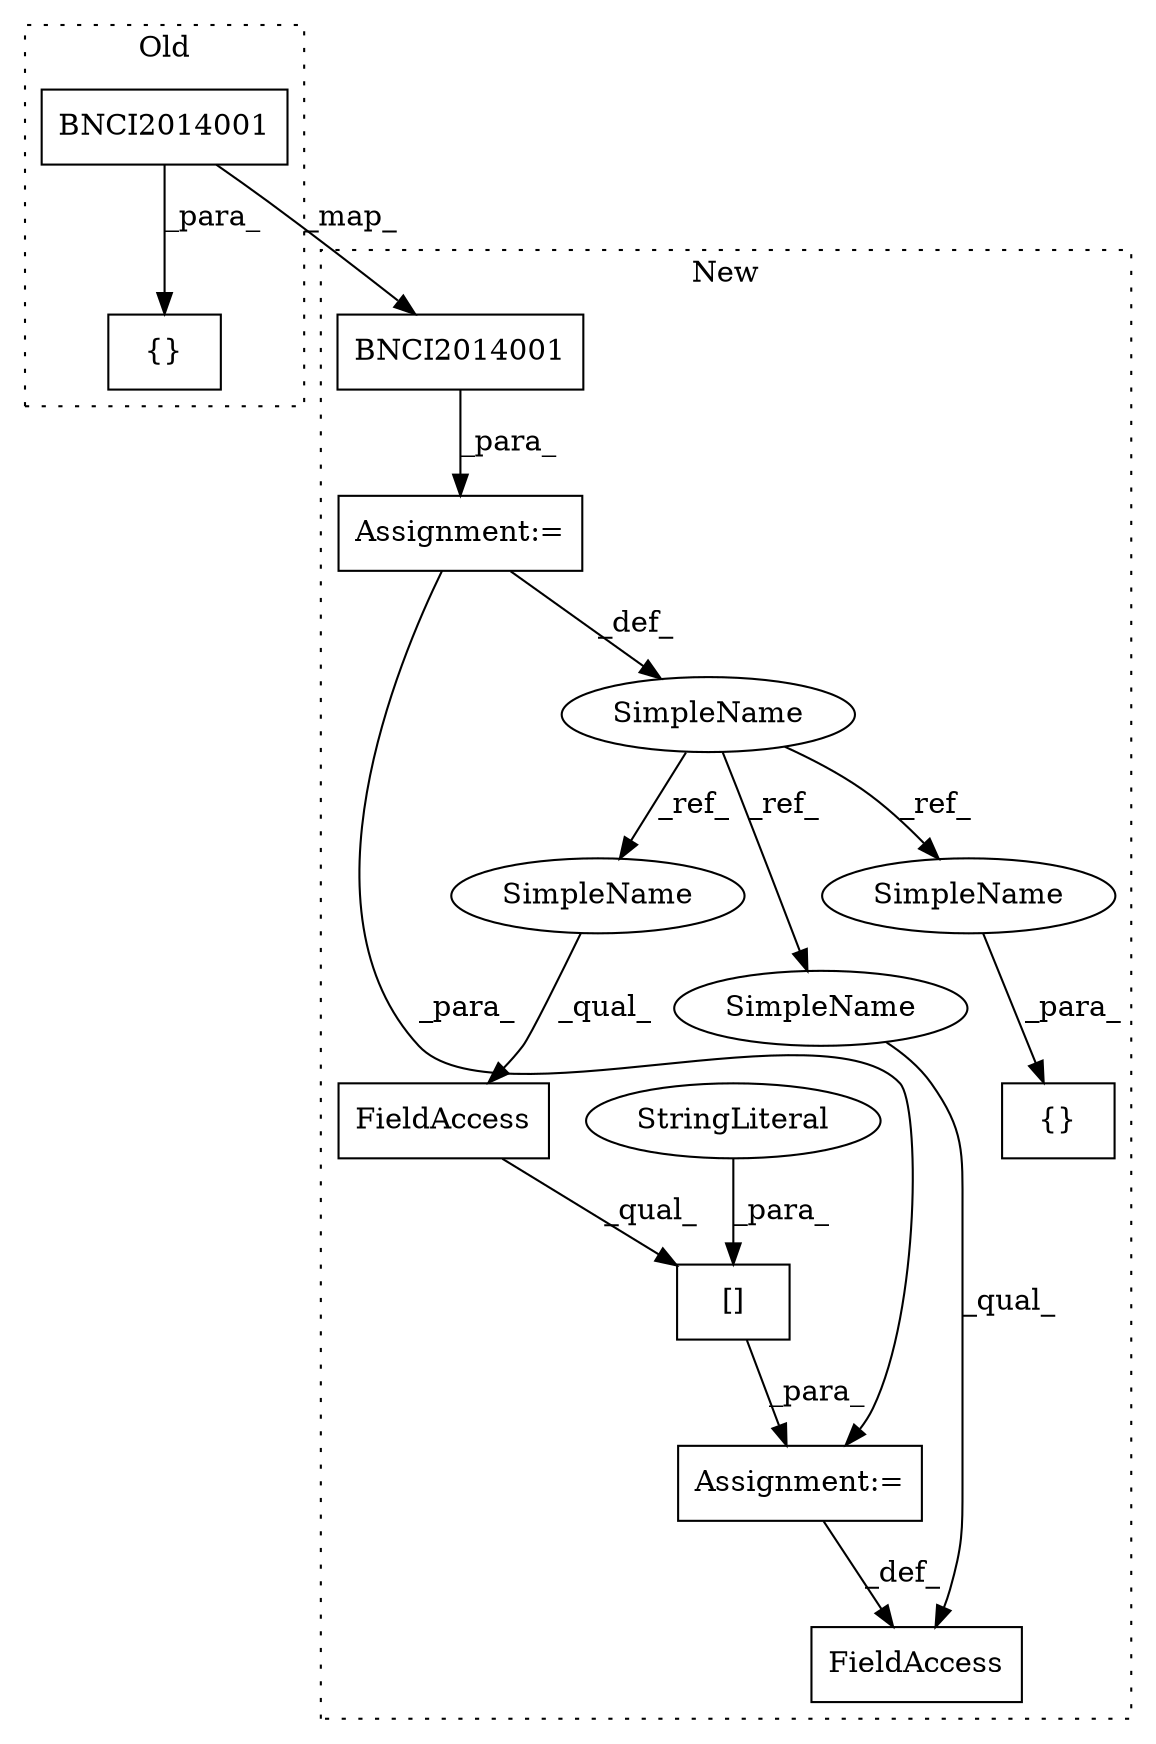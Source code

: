 digraph G {
subgraph cluster0 {
1 [label="BNCI2014001" a="32" s="993" l="13" shape="box"];
3 [label="{}" a="4" s="992,1006" l="1,1" shape="box"];
label = "Old";
style="dotted";
}
subgraph cluster1 {
2 [label="BNCI2014001" a="32" s="1006" l="13" shape="box"];
4 [label="{}" a="4" s="1109,1117" l="1,1" shape="box"];
5 [label="[]" a="2" s="1046,1084" l="21,1" shape="box"];
6 [label="SimpleName" a="42" s="998" l="7" shape="ellipse"];
7 [label="FieldAccess" a="22" s="1046" l="20" shape="box"];
8 [label="FieldAccess" a="22" s="1025" l="20" shape="box"];
9 [label="Assignment:=" a="7" s="1045" l="1" shape="box"];
10 [label="Assignment:=" a="7" s="1005" l="1" shape="box"];
11 [label="StringLiteral" a="45" s="1067" l="17" shape="ellipse"];
12 [label="SimpleName" a="42" s="1025" l="7" shape="ellipse"];
13 [label="SimpleName" a="42" s="1110" l="7" shape="ellipse"];
14 [label="SimpleName" a="42" s="1046" l="7" shape="ellipse"];
label = "New";
style="dotted";
}
1 -> 2 [label="_map_"];
1 -> 3 [label="_para_"];
2 -> 10 [label="_para_"];
5 -> 9 [label="_para_"];
6 -> 12 [label="_ref_"];
6 -> 14 [label="_ref_"];
6 -> 13 [label="_ref_"];
7 -> 5 [label="_qual_"];
9 -> 8 [label="_def_"];
10 -> 6 [label="_def_"];
10 -> 9 [label="_para_"];
11 -> 5 [label="_para_"];
12 -> 8 [label="_qual_"];
13 -> 4 [label="_para_"];
14 -> 7 [label="_qual_"];
}